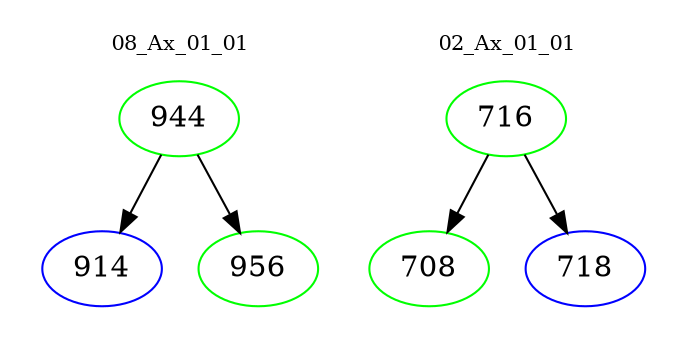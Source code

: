 digraph{
subgraph cluster_0 {
color = white
label = "08_Ax_01_01";
fontsize=10;
T0_944 [label="944", color="green"]
T0_944 -> T0_914 [color="black"]
T0_914 [label="914", color="blue"]
T0_944 -> T0_956 [color="black"]
T0_956 [label="956", color="green"]
}
subgraph cluster_1 {
color = white
label = "02_Ax_01_01";
fontsize=10;
T1_716 [label="716", color="green"]
T1_716 -> T1_708 [color="black"]
T1_708 [label="708", color="green"]
T1_716 -> T1_718 [color="black"]
T1_718 [label="718", color="blue"]
}
}

